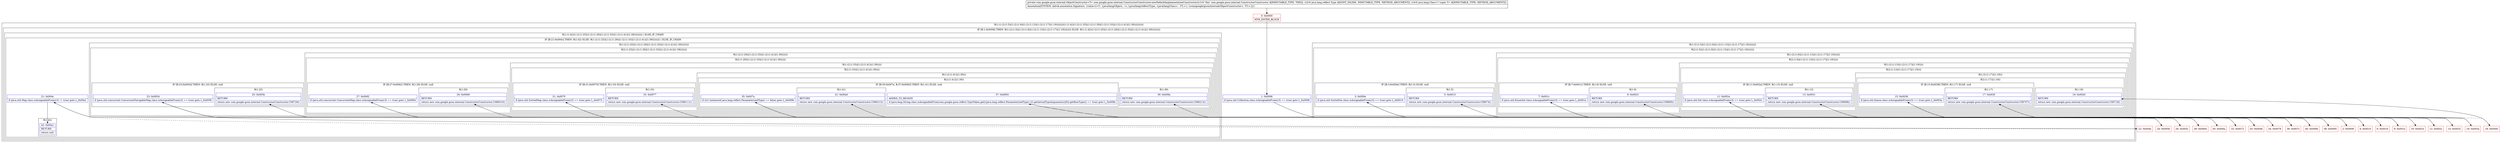 digraph "CFG forcom.google.gson.internal.ConstructorConstructor.newDefaultImplementationConstructor(Ljava\/lang\/reflect\/Type;Ljava\/lang\/Class;)Lcom\/google\/gson\/internal\/ObjectConstructor;" {
subgraph cluster_Region_550885107 {
label = "R(1:(1:(2:(1:5)|(1:(2:(1:9)|(1:(2:(1:13)|(1:(2:(1:17)|(1:19)))))))))(1:(1:42)(1:(2:(1:25)|(1:(2:(1:29)|(1:(2:(1:33)|(1:(2:(1:41)|(1:39)))))))))))";
node [shape=record,color=blue];
subgraph cluster_IfRegion_1152832449 {
label = "IF [B:1:0x0006] THEN: R(1:(2:(1:5)|(1:(2:(1:9)|(1:(2:(1:13)|(1:(2:(1:17)|(1:19))))))))) ELSE: R(1:(1:42)(1:(2:(1:25)|(1:(2:(1:29)|(1:(2:(1:33)|(1:(2:(1:41)|(1:39))))))))))";
node [shape=record,color=blue];
Node_1 [shape=record,label="{1\:\ 0x0006|if (java.util.Collection.class.isAssignableFrom(r3) == true) goto L_0x0008\l}"];
subgraph cluster_Region_529072499 {
label = "R(1:(2:(1:5)|(1:(2:(1:9)|(1:(2:(1:13)|(1:(2:(1:17)|(1:19)))))))))";
node [shape=record,color=blue];
subgraph cluster_Region_2060617323 {
label = "R(2:(1:5)|(1:(2:(1:9)|(1:(2:(1:13)|(1:(2:(1:17)|(1:19))))))))";
node [shape=record,color=blue];
subgraph cluster_IfRegion_1958655372 {
label = "IF [B:3:0x000e] THEN: R(1:5) ELSE: null";
node [shape=record,color=blue];
Node_3 [shape=record,label="{3\:\ 0x000e|if (java.util.SortedSet.class.isAssignableFrom(r3) == true) goto L_0x0010\l}"];
subgraph cluster_Region_115628033 {
label = "R(1:5)";
node [shape=record,color=blue];
Node_5 [shape=record,label="{5\:\ 0x0015|RETURN\l|return new com.google.gson.internal.ConstructorConstructor.C08674()\l}"];
}
}
subgraph cluster_Region_1370575671 {
label = "R(1:(2:(1:9)|(1:(2:(1:13)|(1:(2:(1:17)|(1:19)))))))";
node [shape=record,color=blue];
subgraph cluster_Region_1061054132 {
label = "R(2:(1:9)|(1:(2:(1:13)|(1:(2:(1:17)|(1:19))))))";
node [shape=record,color=blue];
subgraph cluster_IfRegion_1043179018 {
label = "IF [B:7:0x001c] THEN: R(1:9) ELSE: null";
node [shape=record,color=blue];
Node_7 [shape=record,label="{7\:\ 0x001c|if (java.util.EnumSet.class.isAssignableFrom(r3) == true) goto L_0x001e\l}"];
subgraph cluster_Region_447600030 {
label = "R(1:9)";
node [shape=record,color=blue];
Node_9 [shape=record,label="{9\:\ 0x0023|RETURN\l|return new com.google.gson.internal.ConstructorConstructor.C08685()\l}"];
}
}
subgraph cluster_Region_1096680727 {
label = "R(1:(2:(1:13)|(1:(2:(1:17)|(1:19)))))";
node [shape=record,color=blue];
subgraph cluster_Region_228180046 {
label = "R(2:(1:13)|(1:(2:(1:17)|(1:19))))";
node [shape=record,color=blue];
subgraph cluster_IfRegion_1591163393 {
label = "IF [B:11:0x002a] THEN: R(1:13) ELSE: null";
node [shape=record,color=blue];
Node_11 [shape=record,label="{11\:\ 0x002a|if (java.util.Set.class.isAssignableFrom(r3) == true) goto L_0x002c\l}"];
subgraph cluster_Region_706872672 {
label = "R(1:13)";
node [shape=record,color=blue];
Node_13 [shape=record,label="{13\:\ 0x0031|RETURN\l|return new com.google.gson.internal.ConstructorConstructor.C08696()\l}"];
}
}
subgraph cluster_Region_468044686 {
label = "R(1:(2:(1:17)|(1:19)))";
node [shape=record,color=blue];
subgraph cluster_Region_1480454924 {
label = "R(2:(1:17)|(1:19))";
node [shape=record,color=blue];
subgraph cluster_IfRegion_1063116088 {
label = "IF [B:15:0x0038] THEN: R(1:17) ELSE: null";
node [shape=record,color=blue];
Node_15 [shape=record,label="{15\:\ 0x0038|if (java.util.Queue.class.isAssignableFrom(r3) == true) goto L_0x003a\l}"];
subgraph cluster_Region_91145910 {
label = "R(1:17)";
node [shape=record,color=blue];
Node_17 [shape=record,label="{17\:\ 0x003f|RETURN\l|return new com.google.gson.internal.ConstructorConstructor.C08707()\l}"];
}
}
subgraph cluster_Region_811783214 {
label = "R(1:19)";
node [shape=record,color=blue];
Node_19 [shape=record,label="{19\:\ 0x0045|RETURN\l|return new com.google.gson.internal.ConstructorConstructor.C08718()\l}"];
}
}
}
}
}
}
}
}
}
subgraph cluster_Region_133227709 {
label = "R(1:(1:42)(1:(2:(1:25)|(1:(2:(1:29)|(1:(2:(1:33)|(1:(2:(1:41)|(1:39)))))))))) | ELSE_IF_CHAIN\l";
node [shape=record,color=blue];
subgraph cluster_IfRegion_1444236646 {
label = "IF [B:21:0x004c] THEN: R(1:42) ELSE: R(1:(2:(1:25)|(1:(2:(1:29)|(1:(2:(1:33)|(1:(2:(1:41)|(1:39))))))))) | ELSE_IF_CHAIN\l";
node [shape=record,color=blue];
Node_21 [shape=record,label="{21\:\ 0x004c|if (java.util.Map.class.isAssignableFrom(r3) != true) goto L_0x00a1\l}"];
subgraph cluster_Region_633170532 {
label = "R(1:42)";
node [shape=record,color=blue];
Node_42 [shape=record,label="{42\:\ 0x00a1|RETURN\l|return null\l}"];
}
subgraph cluster_Region_56105305 {
label = "R(1:(2:(1:25)|(1:(2:(1:29)|(1:(2:(1:33)|(1:(2:(1:41)|(1:39)))))))))";
node [shape=record,color=blue];
subgraph cluster_Region_51236995 {
label = "R(2:(1:25)|(1:(2:(1:29)|(1:(2:(1:33)|(1:(2:(1:41)|(1:39))))))))";
node [shape=record,color=blue];
subgraph cluster_IfRegion_2140132345 {
label = "IF [B:23:0x0054] THEN: R(1:25) ELSE: null";
node [shape=record,color=blue];
Node_23 [shape=record,label="{23\:\ 0x0054|if (java.util.concurrent.ConcurrentNavigableMap.class.isAssignableFrom(r3) == true) goto L_0x0056\l}"];
subgraph cluster_Region_825190438 {
label = "R(1:25)";
node [shape=record,color=blue];
Node_25 [shape=record,label="{25\:\ 0x005b|RETURN\l|return new com.google.gson.internal.ConstructorConstructor.C08729()\l}"];
}
}
subgraph cluster_Region_1929264523 {
label = "R(1:(2:(1:29)|(1:(2:(1:33)|(1:(2:(1:41)|(1:39)))))))";
node [shape=record,color=blue];
subgraph cluster_Region_521822879 {
label = "R(2:(1:29)|(1:(2:(1:33)|(1:(2:(1:41)|(1:39))))))";
node [shape=record,color=blue];
subgraph cluster_IfRegion_512457374 {
label = "IF [B:27:0x0062] THEN: R(1:29) ELSE: null";
node [shape=record,color=blue];
Node_27 [shape=record,label="{27\:\ 0x0062|if (java.util.concurrent.ConcurrentMap.class.isAssignableFrom(r3) == true) goto L_0x0064\l}"];
subgraph cluster_Region_1412386609 {
label = "R(1:29)";
node [shape=record,color=blue];
Node_29 [shape=record,label="{29\:\ 0x0069|RETURN\l|return new com.google.gson.internal.ConstructorConstructor.C086010()\l}"];
}
}
subgraph cluster_Region_1463689818 {
label = "R(1:(2:(1:33)|(1:(2:(1:41)|(1:39)))))";
node [shape=record,color=blue];
subgraph cluster_Region_461155512 {
label = "R(2:(1:33)|(1:(2:(1:41)|(1:39))))";
node [shape=record,color=blue];
subgraph cluster_IfRegion_1583770307 {
label = "IF [B:31:0x0070] THEN: R(1:33) ELSE: null";
node [shape=record,color=blue];
Node_31 [shape=record,label="{31\:\ 0x0070|if (java.util.SortedMap.class.isAssignableFrom(r3) == true) goto L_0x0072\l}"];
subgraph cluster_Region_1889460473 {
label = "R(1:33)";
node [shape=record,color=blue];
Node_33 [shape=record,label="{33\:\ 0x0077|RETURN\l|return new com.google.gson.internal.ConstructorConstructor.C086111()\l}"];
}
}
subgraph cluster_Region_1452552258 {
label = "R(1:(2:(1:41)|(1:39)))";
node [shape=record,color=blue];
subgraph cluster_Region_687034180 {
label = "R(2:(1:41)|(1:39))";
node [shape=record,color=blue];
subgraph cluster_IfRegion_1160644843 {
label = "IF [B:35:0x007a, B:37:0x0093] THEN: R(1:41) ELSE: null";
node [shape=record,color=blue];
Node_35 [shape=record,label="{35\:\ 0x007a|if ((r2 instanceof java.lang.reflect.ParameterizedType) == false) goto L_0x009b\l}"];
Node_37 [shape=record,label="{37\:\ 0x0093|ADDED_TO_REGION\l|if (java.lang.String.class.isAssignableFrom(com.google.gson.reflect.TypeToken.get(((java.lang.reflect.ParameterizedType) r2).getActualTypeArguments()[0]).getRawType()) == true) goto L_0x009b\l}"];
subgraph cluster_Region_1110483359 {
label = "R(1:41)";
node [shape=record,color=blue];
Node_41 [shape=record,label="{41\:\ 0x00a0|RETURN\l|return new com.google.gson.internal.ConstructorConstructor.C086313()\l}"];
}
}
subgraph cluster_Region_902930363 {
label = "R(1:39)";
node [shape=record,color=blue];
Node_39 [shape=record,label="{39\:\ 0x009a|RETURN\l|return new com.google.gson.internal.ConstructorConstructor.C086212()\l}"];
}
}
}
}
}
}
}
}
}
}
}
}
}
Node_0 [shape=record,color=red,label="{0\:\ 0x0000|MTH_ENTER_BLOCK\l}"];
Node_2 [shape=record,color=red,label="{2\:\ 0x0008}"];
Node_4 [shape=record,color=red,label="{4\:\ 0x0010}"];
Node_6 [shape=record,color=red,label="{6\:\ 0x0016}"];
Node_8 [shape=record,color=red,label="{8\:\ 0x001e}"];
Node_10 [shape=record,color=red,label="{10\:\ 0x0024}"];
Node_12 [shape=record,color=red,label="{12\:\ 0x002c}"];
Node_14 [shape=record,color=red,label="{14\:\ 0x0032}"];
Node_16 [shape=record,color=red,label="{16\:\ 0x003a}"];
Node_18 [shape=record,color=red,label="{18\:\ 0x0040}"];
Node_20 [shape=record,color=red,label="{20\:\ 0x0046}"];
Node_22 [shape=record,color=red,label="{22\:\ 0x004e}"];
Node_24 [shape=record,color=red,label="{24\:\ 0x0056}"];
Node_26 [shape=record,color=red,label="{26\:\ 0x005c}"];
Node_28 [shape=record,color=red,label="{28\:\ 0x0064}"];
Node_30 [shape=record,color=red,label="{30\:\ 0x006a}"];
Node_32 [shape=record,color=red,label="{32\:\ 0x0072}"];
Node_34 [shape=record,color=red,label="{34\:\ 0x0078}"];
Node_36 [shape=record,color=red,label="{36\:\ 0x007c}"];
Node_38 [shape=record,color=red,label="{38\:\ 0x0095}"];
Node_40 [shape=record,color=red,label="{40\:\ 0x009b}"];
MethodNode[shape=record,label="{private com.google.gson.internal.ObjectConstructor\<T\> com.google.gson.internal.ConstructorConstructor.newDefaultImplementationConstructor((r1v0 'this' com.google.gson.internal.ConstructorConstructor A[IMMUTABLE_TYPE, THIS]), (r2v0 java.lang.reflect.Type A[DONT_INLINE, IMMUTABLE_TYPE, METHOD_ARGUMENT]), (r3v0 java.lang.Class\<? super T\> A[IMMUTABLE_TYPE, METHOD_ARGUMENT]))  | Annotation[SYSTEM, dalvik.annotation.Signature, \{value=[\<T:, Ljava\/lang\/Object;, \>(, Ljava\/lang\/reflect\/Type;, Ljava\/lang\/Class\<, \-TT;\>;), Lcom\/google\/gson\/internal\/ObjectConstructor\<, TT;\>;]\}]\l}"];
MethodNode -> Node_0;
Node_1 -> Node_2;
Node_1 -> Node_20[style=dashed];
Node_3 -> Node_4;
Node_3 -> Node_6[style=dashed];
Node_7 -> Node_8;
Node_7 -> Node_10[style=dashed];
Node_11 -> Node_12;
Node_11 -> Node_14[style=dashed];
Node_15 -> Node_16;
Node_15 -> Node_18[style=dashed];
Node_21 -> Node_22[style=dashed];
Node_21 -> Node_42;
Node_23 -> Node_24;
Node_23 -> Node_26[style=dashed];
Node_27 -> Node_28;
Node_27 -> Node_30[style=dashed];
Node_31 -> Node_32;
Node_31 -> Node_34[style=dashed];
Node_35 -> Node_36[style=dashed];
Node_35 -> Node_40;
Node_37 -> Node_38[style=dashed];
Node_37 -> Node_40;
Node_0 -> Node_1;
Node_2 -> Node_3;
Node_4 -> Node_5;
Node_6 -> Node_7;
Node_8 -> Node_9;
Node_10 -> Node_11;
Node_12 -> Node_13;
Node_14 -> Node_15;
Node_16 -> Node_17;
Node_18 -> Node_19;
Node_20 -> Node_21;
Node_22 -> Node_23;
Node_24 -> Node_25;
Node_26 -> Node_27;
Node_28 -> Node_29;
Node_30 -> Node_31;
Node_32 -> Node_33;
Node_34 -> Node_35;
Node_36 -> Node_37;
Node_38 -> Node_39;
Node_40 -> Node_41;
}

